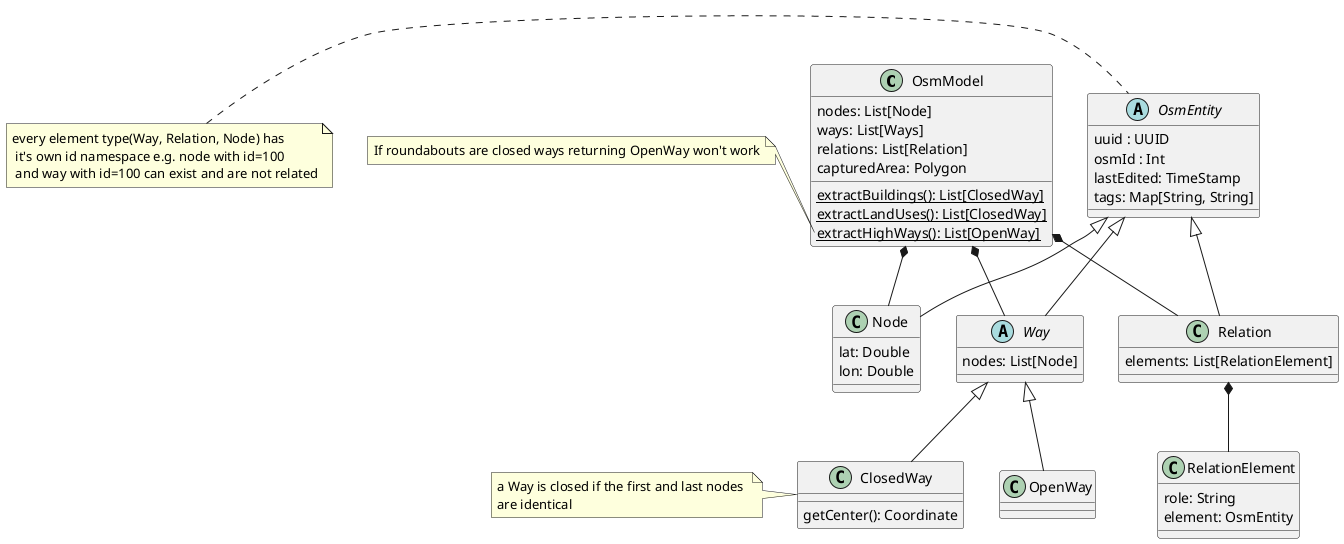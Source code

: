 @startuml

class OsmModel {
    nodes: List[Node]
    ways: List[Ways]
    relations: List[Relation]
    capturedArea: Polygon
    {static} extractBuildings(): List[ClosedWay]
    {static} extractLandUses(): List[ClosedWay]
    {static} extractHighWays(): List[OpenWay]
}
note left of OsmModel::"extractHighWays(): List[OpenWay]"
    If roundabouts are closed ways returning OpenWay won't work
end note

abstract Class OsmEntity {
    uuid : UUID
    osmId : Int
    lastEdited: TimeStamp
    tags: Map[String, String]
}
note left: every element type(Way, Relation, Node) has \n it's own id namespace e.g. node with id=100 \n and way with id=100 can exist and are not related


Class Node {
    lat: Double
    lon: Double
}

abstract Class Way {
    nodes: List[Node]
}

Class OpenWay {
}

Class ClosedWay {
    getCenter(): Coordinate
}
note left: a Way is closed if the first and last nodes \nare identical

Class Relation {
    elements: List[RelationElement]
}

Class RelationElement {
    role: String
    element: OsmEntity
}


OsmModel *-- Node
OsmModel *-- Way
OsmModel *-- Relation
OsmEntity <|-- Node
OsmEntity <|-- Way
OsmEntity <|-- Relation
Relation *-- RelationElement
Way <|-- OpenWay
Way <|-- ClosedWay


@enduml
